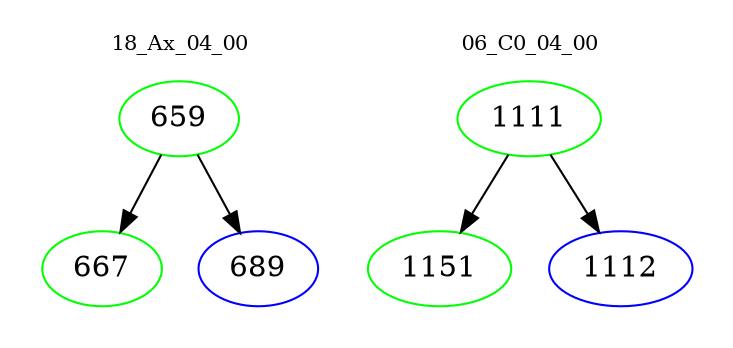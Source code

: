 digraph{
subgraph cluster_0 {
color = white
label = "18_Ax_04_00";
fontsize=10;
T0_659 [label="659", color="green"]
T0_659 -> T0_667 [color="black"]
T0_667 [label="667", color="green"]
T0_659 -> T0_689 [color="black"]
T0_689 [label="689", color="blue"]
}
subgraph cluster_1 {
color = white
label = "06_C0_04_00";
fontsize=10;
T1_1111 [label="1111", color="green"]
T1_1111 -> T1_1151 [color="black"]
T1_1151 [label="1151", color="green"]
T1_1111 -> T1_1112 [color="black"]
T1_1112 [label="1112", color="blue"]
}
}
